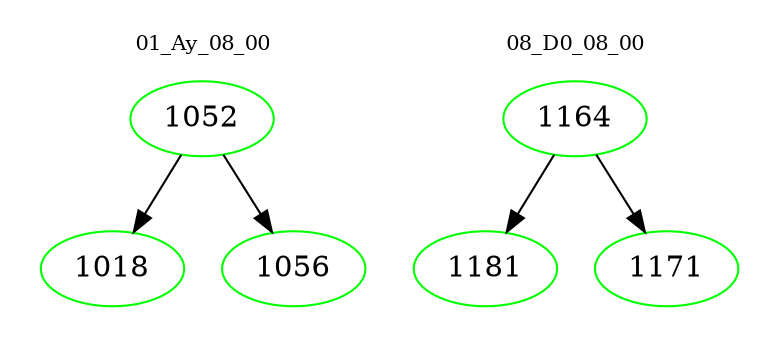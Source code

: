 digraph{
subgraph cluster_0 {
color = white
label = "01_Ay_08_00";
fontsize=10;
T0_1052 [label="1052", color="green"]
T0_1052 -> T0_1018 [color="black"]
T0_1018 [label="1018", color="green"]
T0_1052 -> T0_1056 [color="black"]
T0_1056 [label="1056", color="green"]
}
subgraph cluster_1 {
color = white
label = "08_D0_08_00";
fontsize=10;
T1_1164 [label="1164", color="green"]
T1_1164 -> T1_1181 [color="black"]
T1_1181 [label="1181", color="green"]
T1_1164 -> T1_1171 [color="black"]
T1_1171 [label="1171", color="green"]
}
}
